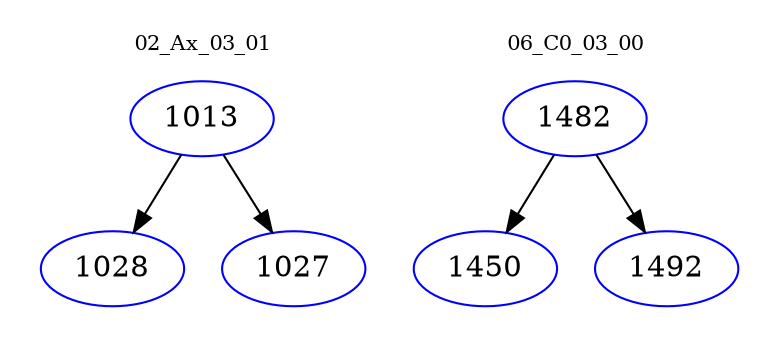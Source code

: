digraph{
subgraph cluster_0 {
color = white
label = "02_Ax_03_01";
fontsize=10;
T0_1013 [label="1013", color="blue"]
T0_1013 -> T0_1028 [color="black"]
T0_1028 [label="1028", color="blue"]
T0_1013 -> T0_1027 [color="black"]
T0_1027 [label="1027", color="blue"]
}
subgraph cluster_1 {
color = white
label = "06_C0_03_00";
fontsize=10;
T1_1482 [label="1482", color="blue"]
T1_1482 -> T1_1450 [color="black"]
T1_1450 [label="1450", color="blue"]
T1_1482 -> T1_1492 [color="black"]
T1_1492 [label="1492", color="blue"]
}
}
